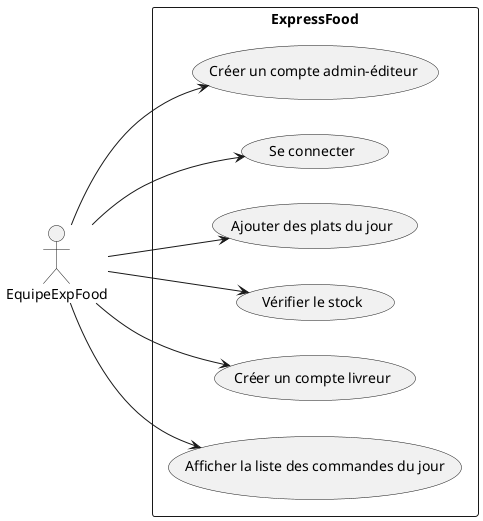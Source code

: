 
@startuml EquipeExpFood

left to right direction

actor "EquipeExpFood" as EquipeExpFood

rectangle ExpressFood {
  usecase "Créer un compte admin-éditeur" as UC1
  usecase "Se connecter" as UC2
  usecase "Ajouter des plats du jour" as UC3
  usecase "Vérifier le stock" as UC4
  usecase "Créer un compte livreur" as UC5
  usecase "Afficher la liste des commandes du jour" as UC6
}

EquipeExpFood --> UC1
EquipeExpFood --> UC2
EquipeExpFood --> UC3
EquipeExpFood --> UC4
EquipeExpFood --> UC5
EquipeExpFood --> UC6



@enduml
